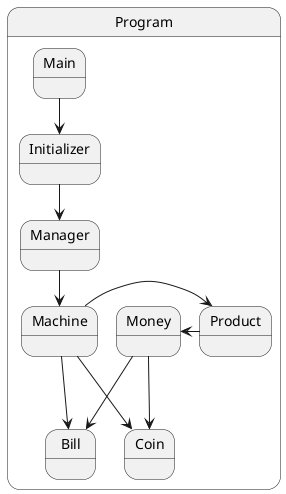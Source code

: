 @startuml coll
state Program{

Main --> Initializer
Initializer --> Manager

Manager --> Machine

Machine ---> Bill
Machine ---> Coin
Machine --r-> Product

Money ---> Bill
Money ---> Coin

Product -l--> Money

}
@enduml
